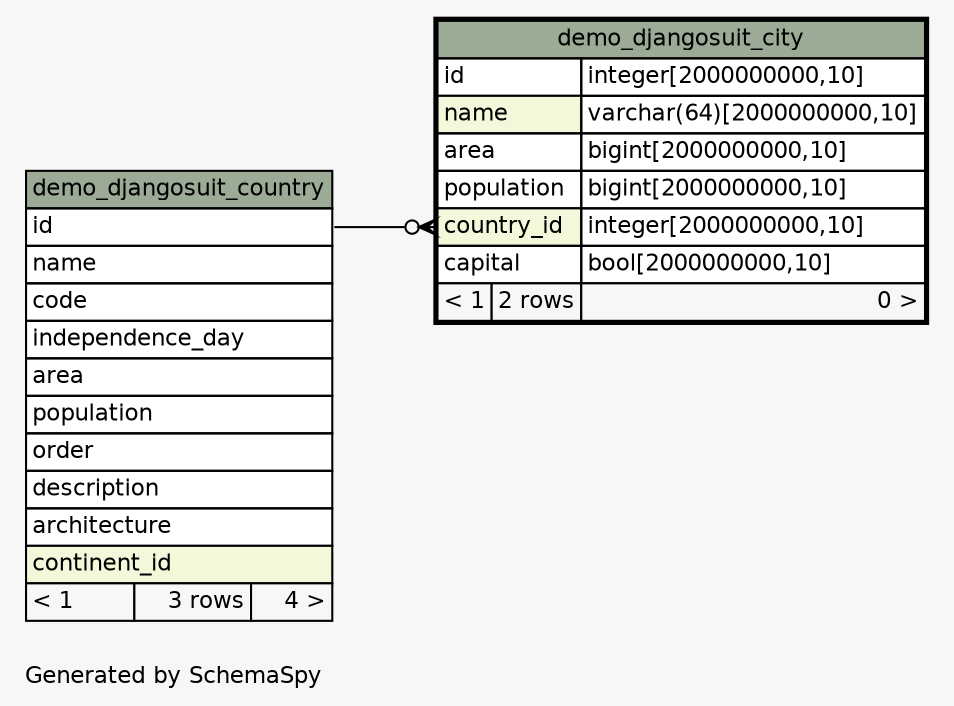 // dot 2.38.0 on Windows 7 6.1
// SchemaSpy rev 590
digraph "oneDegreeRelationshipsDiagram" {
  graph [
    rankdir="RL"
    bgcolor="#f7f7f7"
    label="\nGenerated by SchemaSpy"
    labeljust="l"
    nodesep="0.18"
    ranksep="0.46"
    fontname="Helvetica"
    fontsize="11"
  ];
  node [
    fontname="Helvetica"
    fontsize="11"
    shape="plaintext"
  ];
  edge [
    arrowsize="0.8"
  ];
  "demo_djangosuit_city":"country_id":w -> "demo_djangosuit_country":"id":e [arrowhead=none dir=back arrowtail=crowodot];
  "demo_djangosuit_city" [
    label=<
    <TABLE BORDER="2" CELLBORDER="1" CELLSPACING="0" BGCOLOR="#ffffff">
      <TR><TD COLSPAN="3" BGCOLOR="#9bab96" ALIGN="CENTER">demo_djangosuit_city</TD></TR>
      <TR><TD PORT="id" COLSPAN="2" ALIGN="LEFT">id</TD><TD PORT="id.type" ALIGN="LEFT">integer[2000000000,10]</TD></TR>
      <TR><TD PORT="name" COLSPAN="2" BGCOLOR="#f4f7da" ALIGN="LEFT">name</TD><TD PORT="name.type" ALIGN="LEFT">varchar(64)[2000000000,10]</TD></TR>
      <TR><TD PORT="area" COLSPAN="2" ALIGN="LEFT">area</TD><TD PORT="area.type" ALIGN="LEFT">bigint[2000000000,10]</TD></TR>
      <TR><TD PORT="population" COLSPAN="2" ALIGN="LEFT">population</TD><TD PORT="population.type" ALIGN="LEFT">bigint[2000000000,10]</TD></TR>
      <TR><TD PORT="country_id" COLSPAN="2" BGCOLOR="#f4f7da" ALIGN="LEFT">country_id</TD><TD PORT="country_id.type" ALIGN="LEFT">integer[2000000000,10]</TD></TR>
      <TR><TD PORT="capital" COLSPAN="2" ALIGN="LEFT">capital</TD><TD PORT="capital.type" ALIGN="LEFT">bool[2000000000,10]</TD></TR>
      <TR><TD ALIGN="LEFT" BGCOLOR="#f7f7f7">&lt; 1</TD><TD ALIGN="RIGHT" BGCOLOR="#f7f7f7">2 rows</TD><TD ALIGN="RIGHT" BGCOLOR="#f7f7f7">0 &gt;</TD></TR>
    </TABLE>>
    URL="demo_djangosuit_city.html"
    tooltip="demo_djangosuit_city"
  ];
  "demo_djangosuit_country" [
    label=<
    <TABLE BORDER="0" CELLBORDER="1" CELLSPACING="0" BGCOLOR="#ffffff">
      <TR><TD COLSPAN="3" BGCOLOR="#9bab96" ALIGN="CENTER">demo_djangosuit_country</TD></TR>
      <TR><TD PORT="id" COLSPAN="3" ALIGN="LEFT">id</TD></TR>
      <TR><TD PORT="name" COLSPAN="3" ALIGN="LEFT">name</TD></TR>
      <TR><TD PORT="code" COLSPAN="3" ALIGN="LEFT">code</TD></TR>
      <TR><TD PORT="independence_day" COLSPAN="3" ALIGN="LEFT">independence_day</TD></TR>
      <TR><TD PORT="area" COLSPAN="3" ALIGN="LEFT">area</TD></TR>
      <TR><TD PORT="population" COLSPAN="3" ALIGN="LEFT">population</TD></TR>
      <TR><TD PORT="order" COLSPAN="3" ALIGN="LEFT">order</TD></TR>
      <TR><TD PORT="description" COLSPAN="3" ALIGN="LEFT">description</TD></TR>
      <TR><TD PORT="architecture" COLSPAN="3" ALIGN="LEFT">architecture</TD></TR>
      <TR><TD PORT="continent_id" COLSPAN="3" BGCOLOR="#f4f7da" ALIGN="LEFT">continent_id</TD></TR>
      <TR><TD ALIGN="LEFT" BGCOLOR="#f7f7f7">&lt; 1</TD><TD ALIGN="RIGHT" BGCOLOR="#f7f7f7">3 rows</TD><TD ALIGN="RIGHT" BGCOLOR="#f7f7f7">4 &gt;</TD></TR>
    </TABLE>>
    URL="demo_djangosuit_country.html"
    tooltip="demo_djangosuit_country"
  ];
}
